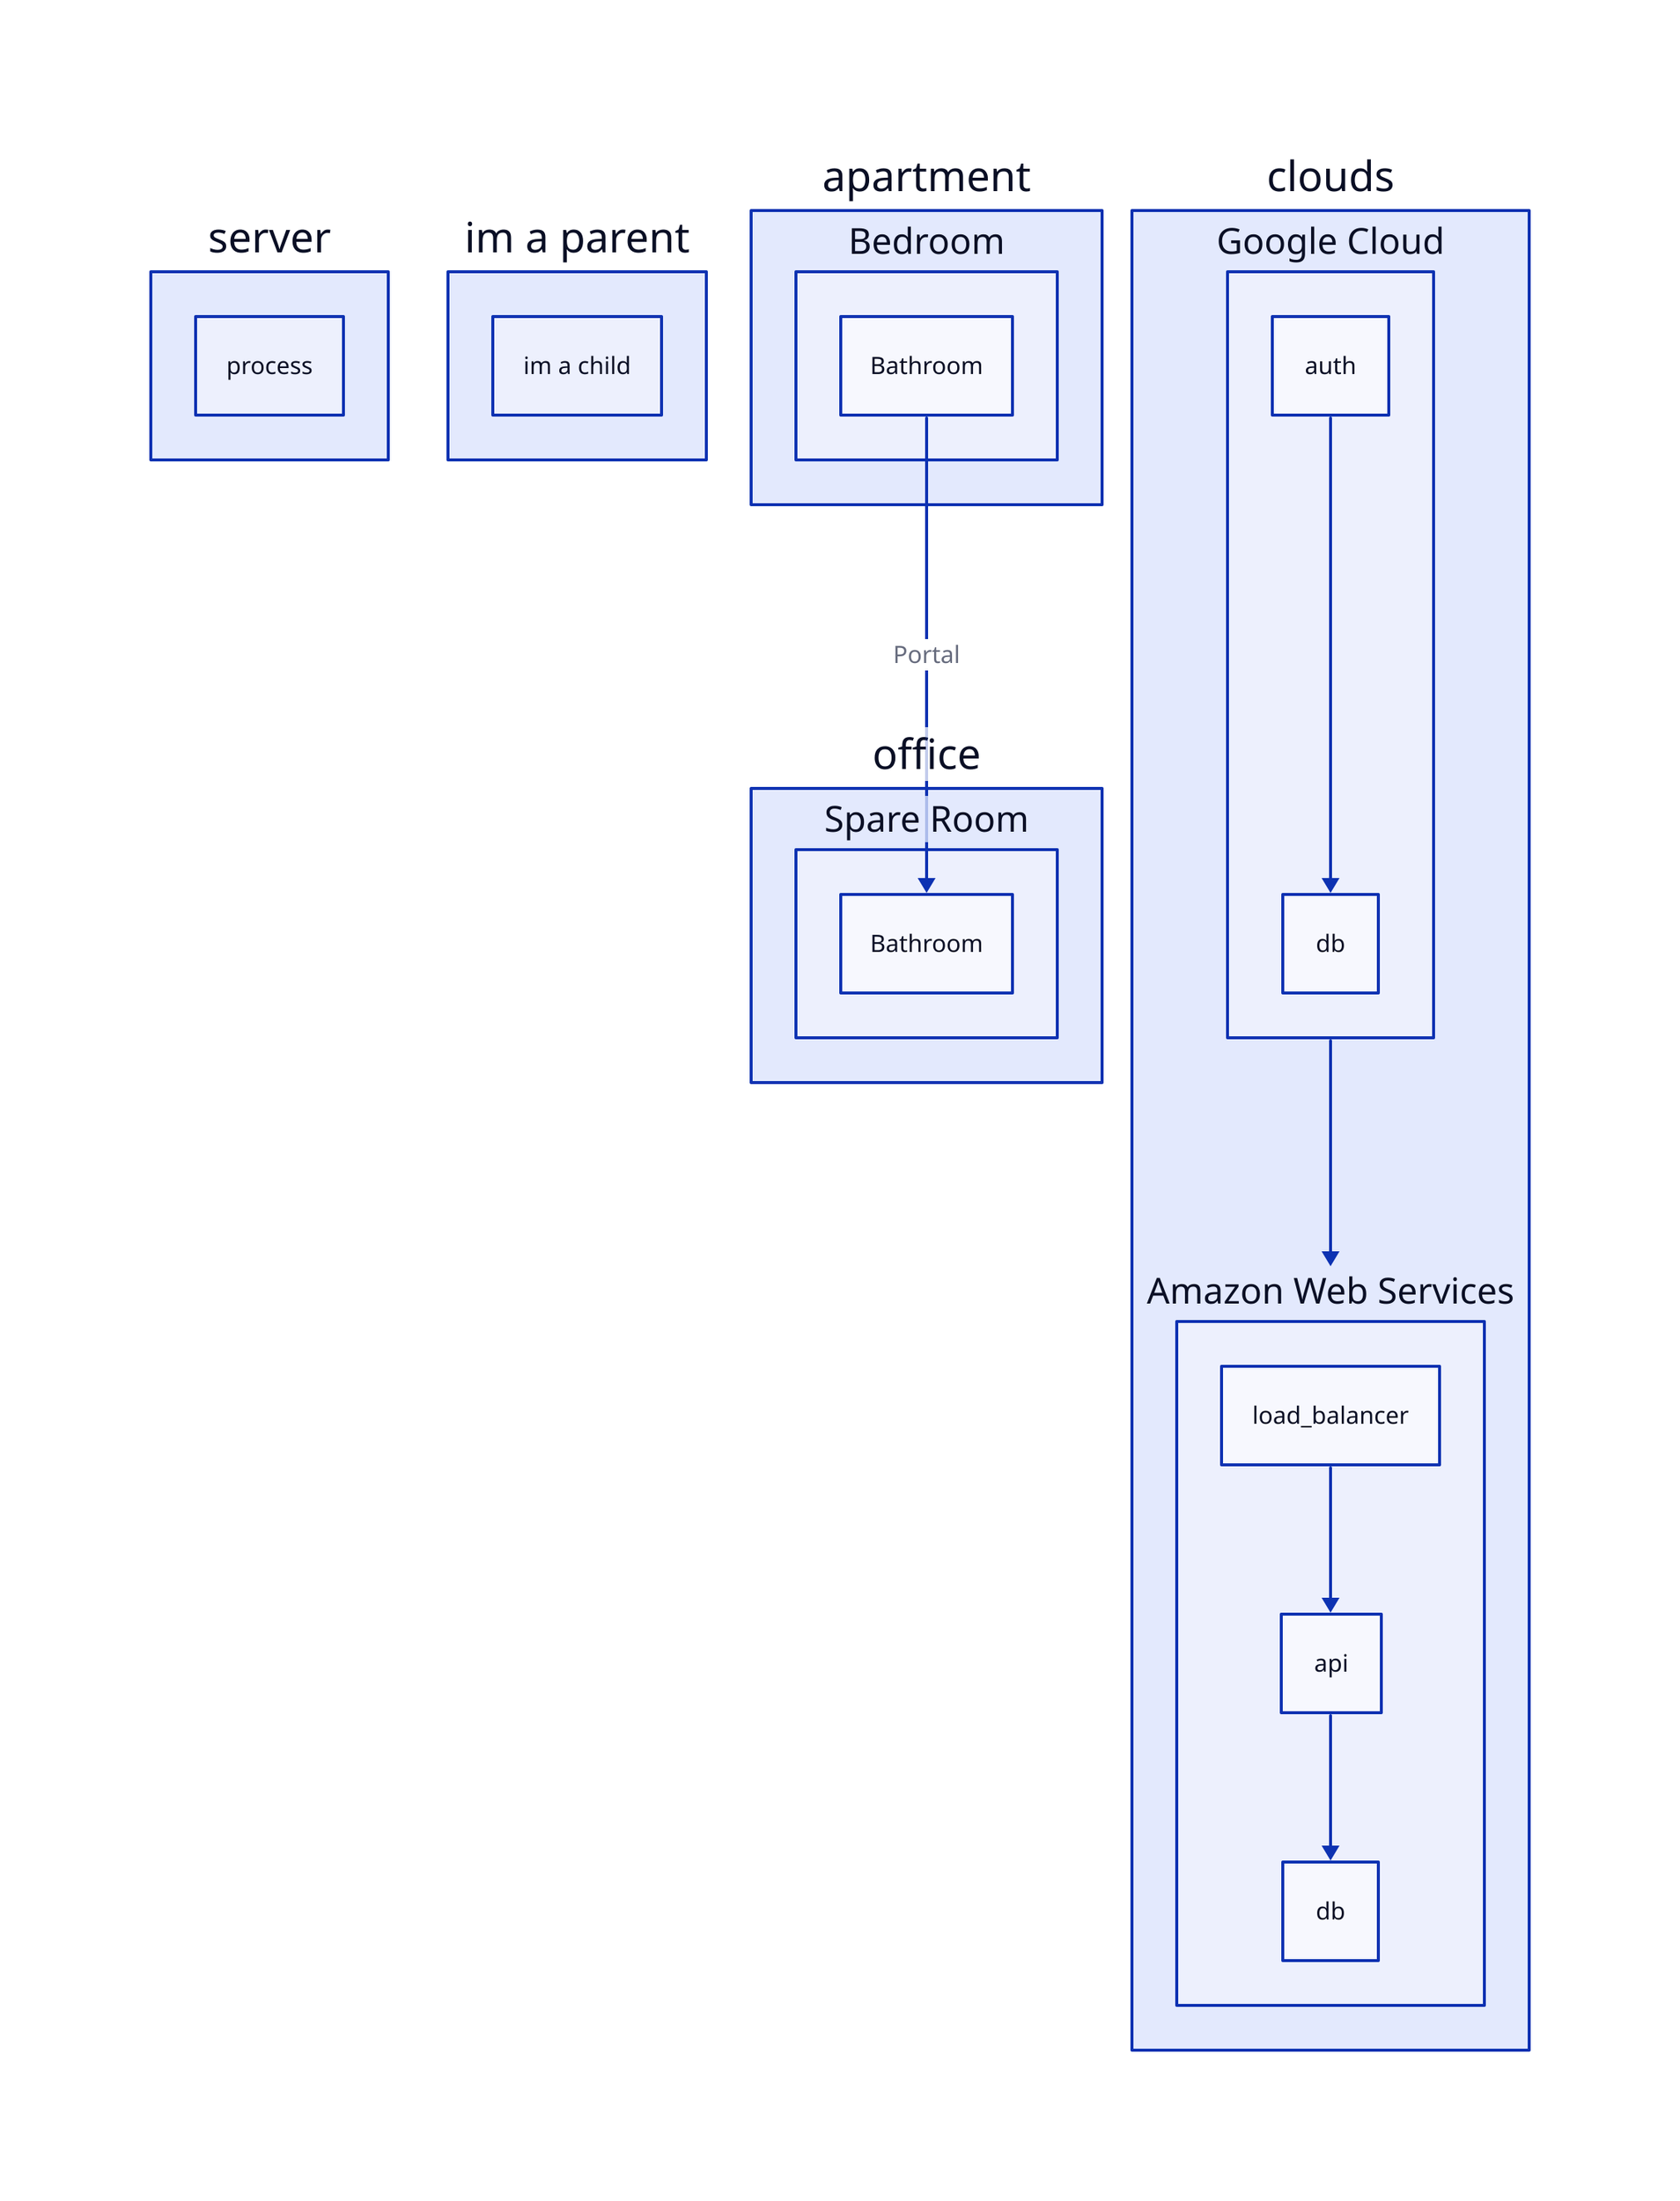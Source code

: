 server

server.process

im a parent.im a child


apartment.Bedroom.Bathroom ->office.Spare Room.Bathroom: Portal

clouds: {
  aws: {
    label: Amazon Web Services
    load_balancer -> api
    api -> db
  }
  gcloud: Google Cloud {
    auth -> db
  }

  gcloud -> aws
}
